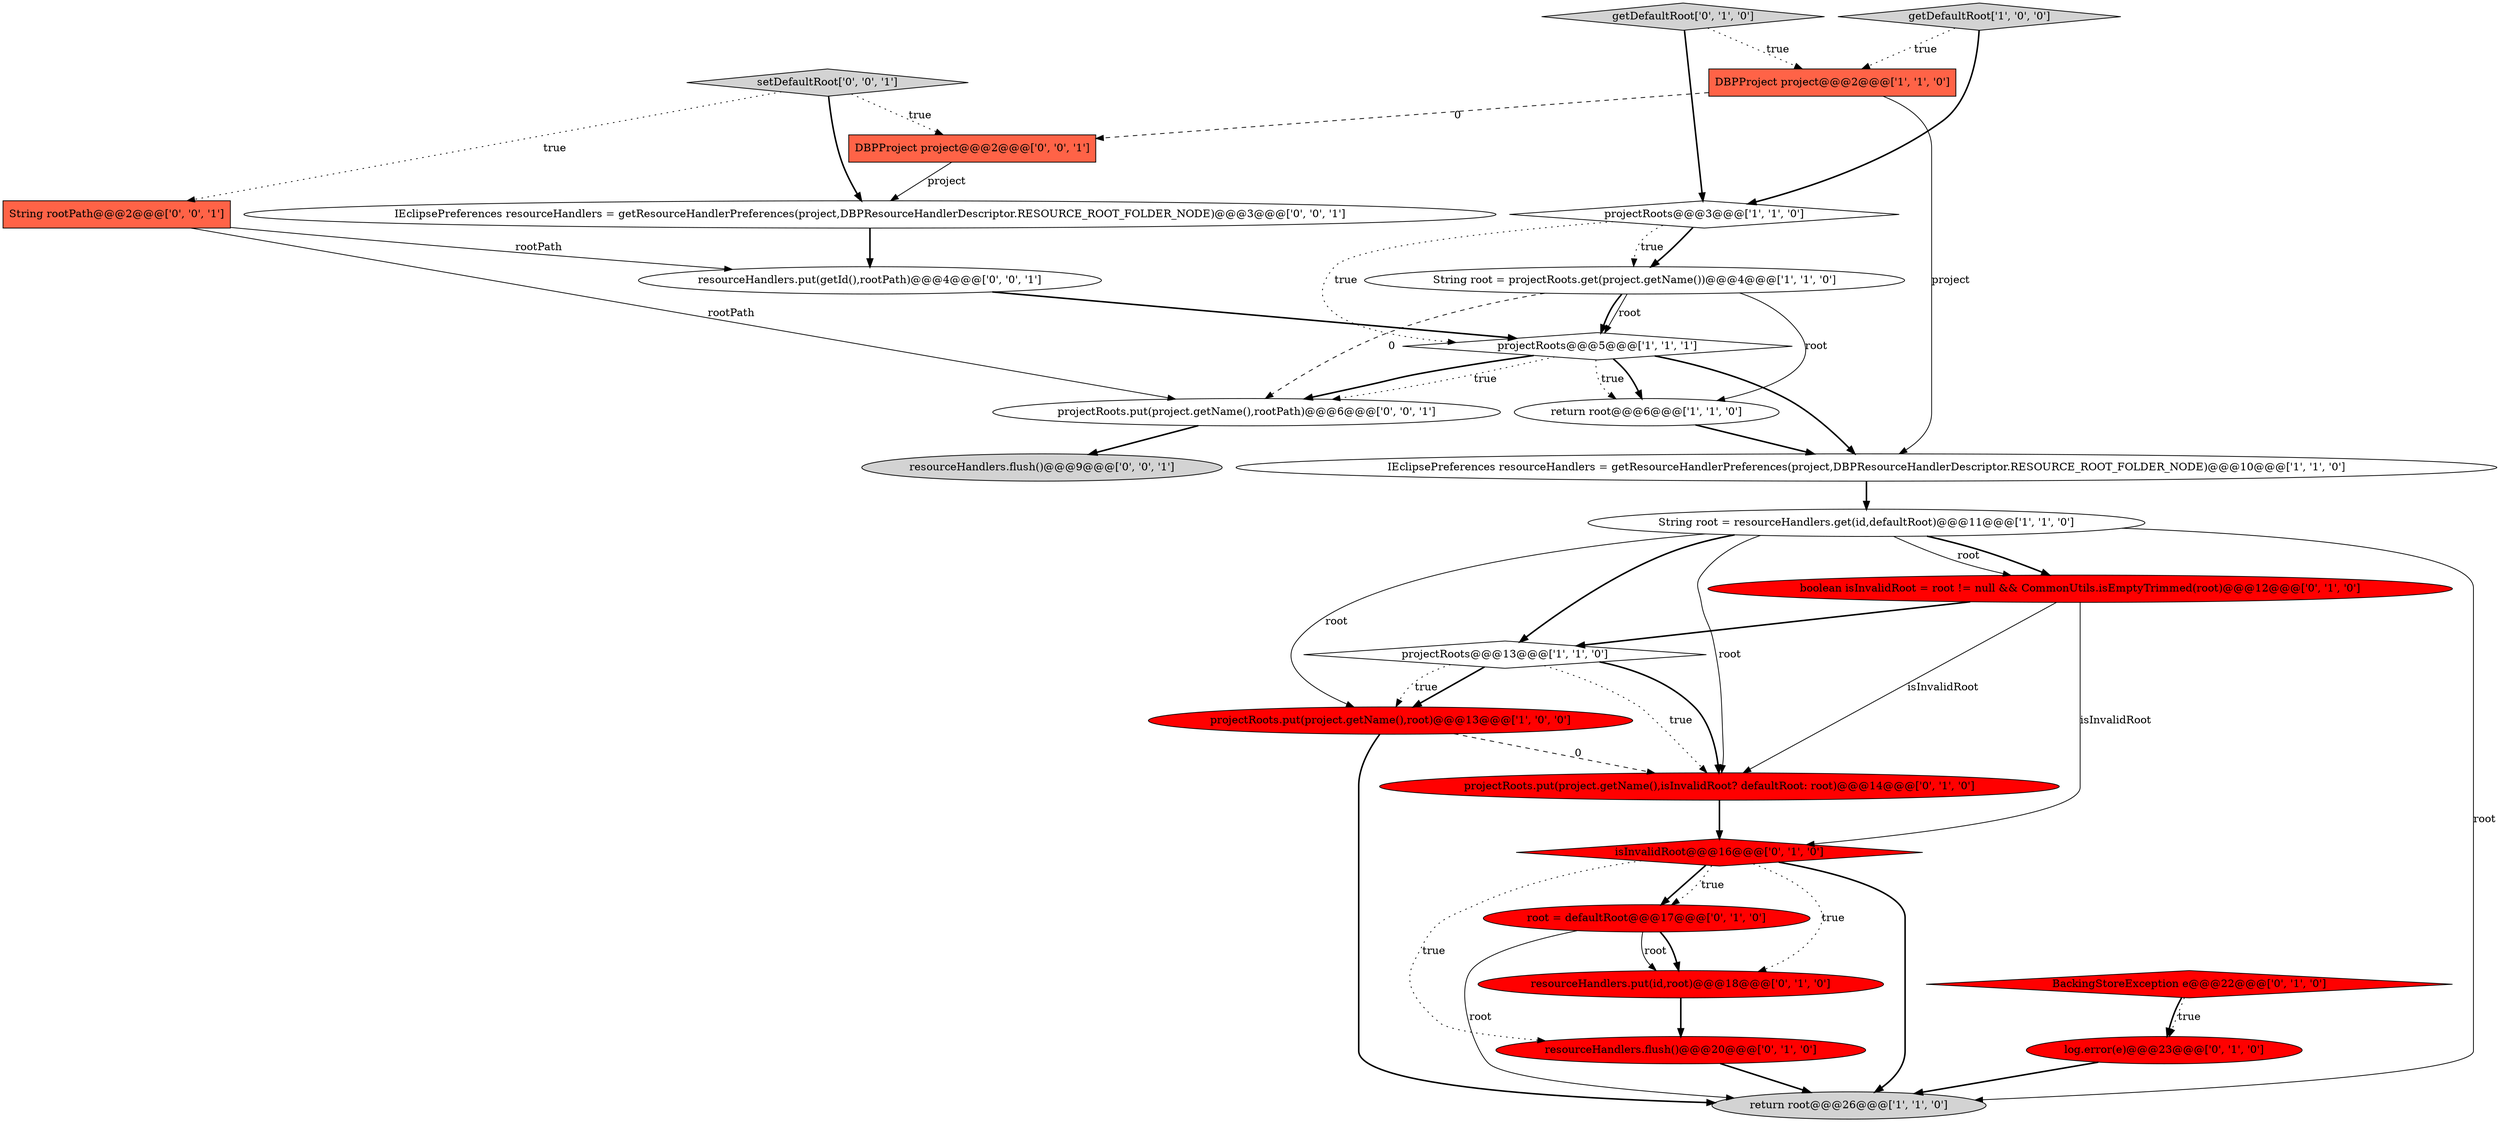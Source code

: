 digraph {
12 [style = filled, label = "getDefaultRoot['0', '1', '0']", fillcolor = lightgray, shape = diamond image = "AAA0AAABBB2BBB"];
3 [style = filled, label = "String root = projectRoots.get(project.getName())@@@4@@@['1', '1', '0']", fillcolor = white, shape = ellipse image = "AAA0AAABBB1BBB"];
25 [style = filled, label = "IEclipsePreferences resourceHandlers = getResourceHandlerPreferences(project,DBPResourceHandlerDescriptor.RESOURCE_ROOT_FOLDER_NODE)@@@3@@@['0', '0', '1']", fillcolor = white, shape = ellipse image = "AAA0AAABBB3BBB"];
2 [style = filled, label = "projectRoots.put(project.getName(),root)@@@13@@@['1', '0', '0']", fillcolor = red, shape = ellipse image = "AAA1AAABBB1BBB"];
4 [style = filled, label = "return root@@@6@@@['1', '1', '0']", fillcolor = white, shape = ellipse image = "AAA0AAABBB1BBB"];
20 [style = filled, label = "resourceHandlers.flush()@@@9@@@['0', '0', '1']", fillcolor = lightgray, shape = ellipse image = "AAA0AAABBB3BBB"];
24 [style = filled, label = "DBPProject project@@@2@@@['0', '0', '1']", fillcolor = tomato, shape = box image = "AAA0AAABBB3BBB"];
10 [style = filled, label = "projectRoots@@@5@@@['1', '1', '1']", fillcolor = white, shape = diamond image = "AAA0AAABBB1BBB"];
14 [style = filled, label = "boolean isInvalidRoot = root != null && CommonUtils.isEmptyTrimmed(root)@@@12@@@['0', '1', '0']", fillcolor = red, shape = ellipse image = "AAA1AAABBB2BBB"];
18 [style = filled, label = "isInvalidRoot@@@16@@@['0', '1', '0']", fillcolor = red, shape = diamond image = "AAA1AAABBB2BBB"];
16 [style = filled, label = "resourceHandlers.put(id,root)@@@18@@@['0', '1', '0']", fillcolor = red, shape = ellipse image = "AAA1AAABBB2BBB"];
19 [style = filled, label = "resourceHandlers.flush()@@@20@@@['0', '1', '0']", fillcolor = red, shape = ellipse image = "AAA1AAABBB2BBB"];
13 [style = filled, label = "root = defaultRoot@@@17@@@['0', '1', '0']", fillcolor = red, shape = ellipse image = "AAA1AAABBB2BBB"];
11 [style = filled, label = "BackingStoreException e@@@22@@@['0', '1', '0']", fillcolor = red, shape = diamond image = "AAA1AAABBB2BBB"];
26 [style = filled, label = "resourceHandlers.put(getId(),rootPath)@@@4@@@['0', '0', '1']", fillcolor = white, shape = ellipse image = "AAA0AAABBB3BBB"];
21 [style = filled, label = "String rootPath@@@2@@@['0', '0', '1']", fillcolor = tomato, shape = box image = "AAA0AAABBB3BBB"];
7 [style = filled, label = "getDefaultRoot['1', '0', '0']", fillcolor = lightgray, shape = diamond image = "AAA0AAABBB1BBB"];
22 [style = filled, label = "setDefaultRoot['0', '0', '1']", fillcolor = lightgray, shape = diamond image = "AAA0AAABBB3BBB"];
17 [style = filled, label = "projectRoots.put(project.getName(),isInvalidRoot? defaultRoot: root)@@@14@@@['0', '1', '0']", fillcolor = red, shape = ellipse image = "AAA1AAABBB2BBB"];
1 [style = filled, label = "projectRoots@@@13@@@['1', '1', '0']", fillcolor = white, shape = diamond image = "AAA0AAABBB1BBB"];
15 [style = filled, label = "log.error(e)@@@23@@@['0', '1', '0']", fillcolor = red, shape = ellipse image = "AAA1AAABBB2BBB"];
8 [style = filled, label = "DBPProject project@@@2@@@['1', '1', '0']", fillcolor = tomato, shape = box image = "AAA0AAABBB1BBB"];
6 [style = filled, label = "IEclipsePreferences resourceHandlers = getResourceHandlerPreferences(project,DBPResourceHandlerDescriptor.RESOURCE_ROOT_FOLDER_NODE)@@@10@@@['1', '1', '0']", fillcolor = white, shape = ellipse image = "AAA0AAABBB1BBB"];
0 [style = filled, label = "String root = resourceHandlers.get(id,defaultRoot)@@@11@@@['1', '1', '0']", fillcolor = white, shape = ellipse image = "AAA0AAABBB1BBB"];
9 [style = filled, label = "return root@@@26@@@['1', '1', '0']", fillcolor = lightgray, shape = ellipse image = "AAA0AAABBB1BBB"];
23 [style = filled, label = "projectRoots.put(project.getName(),rootPath)@@@6@@@['0', '0', '1']", fillcolor = white, shape = ellipse image = "AAA0AAABBB3BBB"];
5 [style = filled, label = "projectRoots@@@3@@@['1', '1', '0']", fillcolor = white, shape = diamond image = "AAA0AAABBB1BBB"];
22->21 [style = dotted, label="true"];
5->3 [style = bold, label=""];
22->25 [style = bold, label=""];
23->20 [style = bold, label=""];
21->26 [style = solid, label="rootPath"];
12->5 [style = bold, label=""];
0->9 [style = solid, label="root"];
1->17 [style = dotted, label="true"];
18->16 [style = dotted, label="true"];
4->6 [style = bold, label=""];
12->8 [style = dotted, label="true"];
26->10 [style = bold, label=""];
5->10 [style = dotted, label="true"];
18->19 [style = dotted, label="true"];
3->4 [style = solid, label="root"];
6->0 [style = bold, label=""];
22->24 [style = dotted, label="true"];
2->9 [style = bold, label=""];
5->3 [style = dotted, label="true"];
8->24 [style = dashed, label="0"];
16->19 [style = bold, label=""];
2->17 [style = dashed, label="0"];
10->6 [style = bold, label=""];
13->16 [style = bold, label=""];
14->1 [style = bold, label=""];
11->15 [style = bold, label=""];
1->17 [style = bold, label=""];
14->17 [style = solid, label="isInvalidRoot"];
3->23 [style = dashed, label="0"];
3->10 [style = bold, label=""];
0->2 [style = solid, label="root"];
8->6 [style = solid, label="project"];
0->14 [style = solid, label="root"];
13->16 [style = solid, label="root"];
10->23 [style = dotted, label="true"];
7->5 [style = bold, label=""];
0->14 [style = bold, label=""];
19->9 [style = bold, label=""];
15->9 [style = bold, label=""];
0->17 [style = solid, label="root"];
0->1 [style = bold, label=""];
10->23 [style = bold, label=""];
25->26 [style = bold, label=""];
18->9 [style = bold, label=""];
13->9 [style = solid, label="root"];
21->23 [style = solid, label="rootPath"];
10->4 [style = bold, label=""];
14->18 [style = solid, label="isInvalidRoot"];
18->13 [style = bold, label=""];
1->2 [style = bold, label=""];
10->4 [style = dotted, label="true"];
1->2 [style = dotted, label="true"];
11->15 [style = dotted, label="true"];
7->8 [style = dotted, label="true"];
3->10 [style = solid, label="root"];
17->18 [style = bold, label=""];
24->25 [style = solid, label="project"];
18->13 [style = dotted, label="true"];
}
